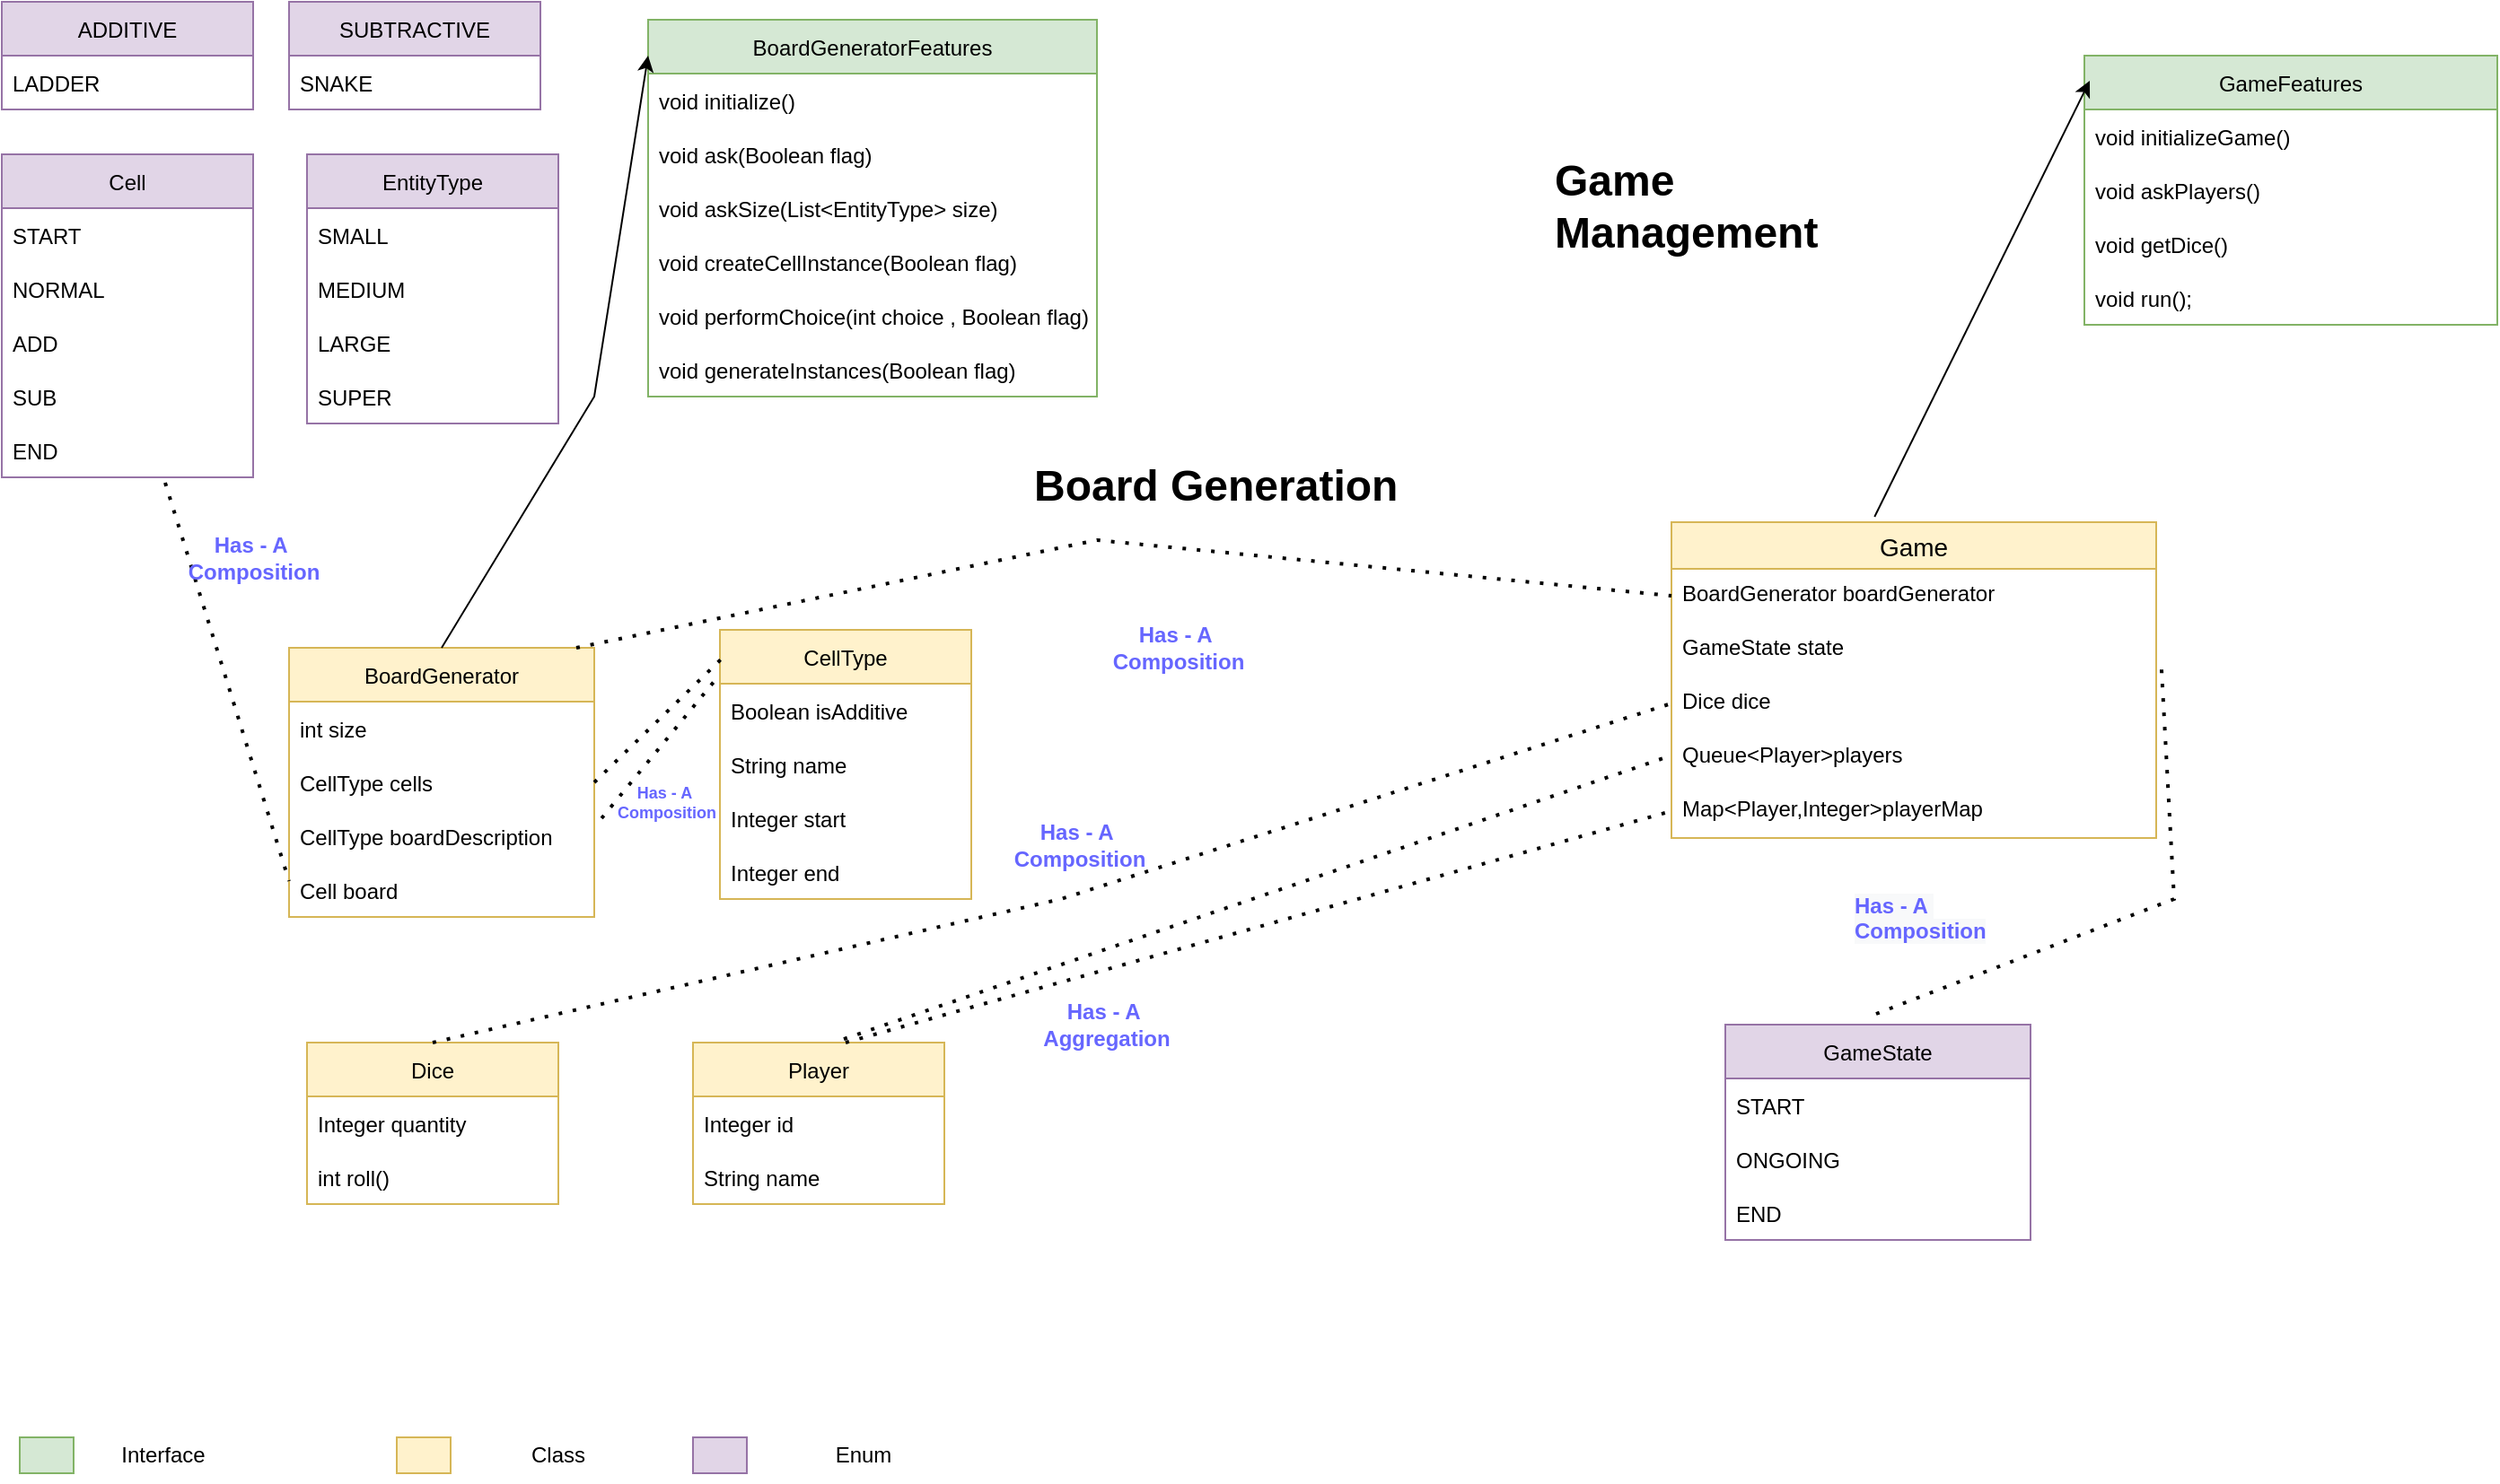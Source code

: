 <mxfile version="20.3.3" type="device"><diagram id="WNmr_DPm998sxgAEVngY" name="Page-1"><mxGraphModel dx="2031" dy="1089" grid="1" gridSize="10" guides="1" tooltips="1" connect="1" arrows="1" fold="1" page="1" pageScale="1" pageWidth="850" pageHeight="1100" math="0" shadow="0"><root><mxCell id="0"/><mxCell id="1" parent="0"/><mxCell id="I9zKvADtgOKWNMhvmRCe-9" value="BoardGenerator" style="swimlane;fontStyle=0;childLayout=stackLayout;horizontal=1;startSize=30;horizontalStack=0;resizeParent=1;resizeParentMax=0;resizeLast=0;collapsible=1;marginBottom=0;fillColor=#fff2cc;strokeColor=#d6b656;" vertex="1" parent="1"><mxGeometry x="200" y="390" width="170" height="150" as="geometry"/></mxCell><mxCell id="I9zKvADtgOKWNMhvmRCe-10" value="int size    " style="text;strokeColor=none;fillColor=none;align=left;verticalAlign=middle;spacingLeft=4;spacingRight=4;overflow=hidden;points=[[0,0.5],[1,0.5]];portConstraint=eastwest;rotatable=0;fontStyle=0" vertex="1" parent="I9zKvADtgOKWNMhvmRCe-9"><mxGeometry y="30" width="170" height="30" as="geometry"/></mxCell><mxCell id="I9zKvADtgOKWNMhvmRCe-11" value="CellType cells" style="text;strokeColor=none;fillColor=none;align=left;verticalAlign=middle;spacingLeft=4;spacingRight=4;overflow=hidden;points=[[0,0.5],[1,0.5]];portConstraint=eastwest;rotatable=0;" vertex="1" parent="I9zKvADtgOKWNMhvmRCe-9"><mxGeometry y="60" width="170" height="30" as="geometry"/></mxCell><mxCell id="I9zKvADtgOKWNMhvmRCe-12" value="CellType boardDescription" style="text;strokeColor=none;fillColor=none;align=left;verticalAlign=middle;spacingLeft=4;spacingRight=4;overflow=hidden;points=[[0,0.5],[1,0.5]];portConstraint=eastwest;rotatable=0;" vertex="1" parent="I9zKvADtgOKWNMhvmRCe-9"><mxGeometry y="90" width="170" height="30" as="geometry"/></mxCell><mxCell id="I9zKvADtgOKWNMhvmRCe-13" value="Cell board" style="text;strokeColor=none;fillColor=none;align=left;verticalAlign=middle;spacingLeft=4;spacingRight=4;overflow=hidden;points=[[0,0.5],[1,0.5]];portConstraint=eastwest;rotatable=0;" vertex="1" parent="I9zKvADtgOKWNMhvmRCe-9"><mxGeometry y="120" width="170" height="30" as="geometry"/></mxCell><mxCell id="I9zKvADtgOKWNMhvmRCe-14" value="BoardGeneratorFeatures" style="swimlane;fontStyle=0;childLayout=stackLayout;horizontal=1;startSize=30;horizontalStack=0;resizeParent=1;resizeParentMax=0;resizeLast=0;collapsible=1;marginBottom=0;fillColor=#d5e8d4;strokeColor=#82b366;" vertex="1" parent="1"><mxGeometry x="400" y="40" width="250" height="210" as="geometry"/></mxCell><mxCell id="I9zKvADtgOKWNMhvmRCe-15" value="void initialize()" style="text;strokeColor=none;fillColor=none;align=left;verticalAlign=middle;spacingLeft=4;spacingRight=4;overflow=hidden;points=[[0,0.5],[1,0.5]];portConstraint=eastwest;rotatable=0;" vertex="1" parent="I9zKvADtgOKWNMhvmRCe-14"><mxGeometry y="30" width="250" height="30" as="geometry"/></mxCell><mxCell id="I9zKvADtgOKWNMhvmRCe-16" value="void ask(Boolean flag)" style="text;strokeColor=none;fillColor=none;align=left;verticalAlign=middle;spacingLeft=4;spacingRight=4;overflow=hidden;points=[[0,0.5],[1,0.5]];portConstraint=eastwest;rotatable=0;" vertex="1" parent="I9zKvADtgOKWNMhvmRCe-14"><mxGeometry y="60" width="250" height="30" as="geometry"/></mxCell><mxCell id="I9zKvADtgOKWNMhvmRCe-17" value="void askSize(List&lt;EntityType&gt; size)" style="text;strokeColor=none;fillColor=none;align=left;verticalAlign=middle;spacingLeft=4;spacingRight=4;overflow=hidden;points=[[0,0.5],[1,0.5]];portConstraint=eastwest;rotatable=0;" vertex="1" parent="I9zKvADtgOKWNMhvmRCe-14"><mxGeometry y="90" width="250" height="30" as="geometry"/></mxCell><mxCell id="I9zKvADtgOKWNMhvmRCe-18" value="void createCellInstance(Boolean flag)" style="text;strokeColor=none;fillColor=none;align=left;verticalAlign=middle;spacingLeft=4;spacingRight=4;overflow=hidden;points=[[0,0.5],[1,0.5]];portConstraint=eastwest;rotatable=0;" vertex="1" parent="I9zKvADtgOKWNMhvmRCe-14"><mxGeometry y="120" width="250" height="30" as="geometry"/></mxCell><mxCell id="I9zKvADtgOKWNMhvmRCe-19" value="void  performChoice(int choice , Boolean flag)" style="text;strokeColor=none;fillColor=none;align=left;verticalAlign=middle;spacingLeft=4;spacingRight=4;overflow=hidden;points=[[0,0.5],[1,0.5]];portConstraint=eastwest;rotatable=0;" vertex="1" parent="I9zKvADtgOKWNMhvmRCe-14"><mxGeometry y="150" width="250" height="30" as="geometry"/></mxCell><mxCell id="I9zKvADtgOKWNMhvmRCe-20" value="void generateInstances(Boolean flag)" style="text;strokeColor=none;fillColor=none;align=left;verticalAlign=middle;spacingLeft=4;spacingRight=4;overflow=hidden;points=[[0,0.5],[1,0.5]];portConstraint=eastwest;rotatable=0;" vertex="1" parent="I9zKvADtgOKWNMhvmRCe-14"><mxGeometry y="180" width="250" height="30" as="geometry"/></mxCell><mxCell id="I9zKvADtgOKWNMhvmRCe-21" value="ADDITIVE" style="swimlane;fontStyle=0;childLayout=stackLayout;horizontal=1;startSize=30;horizontalStack=0;resizeParent=1;resizeParentMax=0;resizeLast=0;collapsible=1;marginBottom=0;fillColor=#e1d5e7;strokeColor=#9673a6;" vertex="1" parent="1"><mxGeometry x="40" y="30" width="140" height="60" as="geometry"/></mxCell><mxCell id="I9zKvADtgOKWNMhvmRCe-22" value="LADDER" style="text;strokeColor=none;fillColor=none;align=left;verticalAlign=middle;spacingLeft=4;spacingRight=4;overflow=hidden;points=[[0,0.5],[1,0.5]];portConstraint=eastwest;rotatable=0;" vertex="1" parent="I9zKvADtgOKWNMhvmRCe-21"><mxGeometry y="30" width="140" height="30" as="geometry"/></mxCell><mxCell id="I9zKvADtgOKWNMhvmRCe-25" value="SUBTRACTIVE" style="swimlane;fontStyle=0;childLayout=stackLayout;horizontal=1;startSize=30;horizontalStack=0;resizeParent=1;resizeParentMax=0;resizeLast=0;collapsible=1;marginBottom=0;fillColor=#e1d5e7;strokeColor=#9673a6;" vertex="1" parent="1"><mxGeometry x="200" y="30" width="140" height="60" as="geometry"/></mxCell><mxCell id="I9zKvADtgOKWNMhvmRCe-26" value="SNAKE" style="text;strokeColor=none;fillColor=none;align=left;verticalAlign=middle;spacingLeft=4;spacingRight=4;overflow=hidden;points=[[0,0.5],[1,0.5]];portConstraint=eastwest;rotatable=0;" vertex="1" parent="I9zKvADtgOKWNMhvmRCe-25"><mxGeometry y="30" width="140" height="30" as="geometry"/></mxCell><mxCell id="I9zKvADtgOKWNMhvmRCe-27" value="Cell" style="swimlane;fontStyle=0;childLayout=stackLayout;horizontal=1;startSize=30;horizontalStack=0;resizeParent=1;resizeParentMax=0;resizeLast=0;collapsible=1;marginBottom=0;fillColor=#e1d5e7;strokeColor=#9673a6;" vertex="1" parent="1"><mxGeometry x="40" y="115" width="140" height="180" as="geometry"/></mxCell><mxCell id="I9zKvADtgOKWNMhvmRCe-28" value="START" style="text;strokeColor=none;fillColor=none;align=left;verticalAlign=middle;spacingLeft=4;spacingRight=4;overflow=hidden;points=[[0,0.5],[1,0.5]];portConstraint=eastwest;rotatable=0;" vertex="1" parent="I9zKvADtgOKWNMhvmRCe-27"><mxGeometry y="30" width="140" height="30" as="geometry"/></mxCell><mxCell id="I9zKvADtgOKWNMhvmRCe-29" value="NORMAL" style="text;strokeColor=none;fillColor=none;align=left;verticalAlign=middle;spacingLeft=4;spacingRight=4;overflow=hidden;points=[[0,0.5],[1,0.5]];portConstraint=eastwest;rotatable=0;" vertex="1" parent="I9zKvADtgOKWNMhvmRCe-27"><mxGeometry y="60" width="140" height="30" as="geometry"/></mxCell><mxCell id="I9zKvADtgOKWNMhvmRCe-30" value="ADD" style="text;strokeColor=none;fillColor=none;align=left;verticalAlign=middle;spacingLeft=4;spacingRight=4;overflow=hidden;points=[[0,0.5],[1,0.5]];portConstraint=eastwest;rotatable=0;" vertex="1" parent="I9zKvADtgOKWNMhvmRCe-27"><mxGeometry y="90" width="140" height="30" as="geometry"/></mxCell><mxCell id="I9zKvADtgOKWNMhvmRCe-31" value="SUB" style="text;strokeColor=none;fillColor=none;align=left;verticalAlign=middle;spacingLeft=4;spacingRight=4;overflow=hidden;points=[[0,0.5],[1,0.5]];portConstraint=eastwest;rotatable=0;" vertex="1" parent="I9zKvADtgOKWNMhvmRCe-27"><mxGeometry y="120" width="140" height="30" as="geometry"/></mxCell><mxCell id="I9zKvADtgOKWNMhvmRCe-32" value="END" style="text;strokeColor=none;fillColor=none;align=left;verticalAlign=middle;spacingLeft=4;spacingRight=4;overflow=hidden;points=[[0,0.5],[1,0.5]];portConstraint=eastwest;rotatable=0;" vertex="1" parent="I9zKvADtgOKWNMhvmRCe-27"><mxGeometry y="150" width="140" height="30" as="geometry"/></mxCell><mxCell id="I9zKvADtgOKWNMhvmRCe-33" value="EntityType" style="swimlane;fontStyle=0;childLayout=stackLayout;horizontal=1;startSize=30;horizontalStack=0;resizeParent=1;resizeParentMax=0;resizeLast=0;collapsible=1;marginBottom=0;fillColor=#e1d5e7;strokeColor=#9673a6;" vertex="1" parent="1"><mxGeometry x="210" y="115" width="140" height="150" as="geometry"/></mxCell><mxCell id="I9zKvADtgOKWNMhvmRCe-34" value="SMALL" style="text;strokeColor=none;fillColor=none;align=left;verticalAlign=middle;spacingLeft=4;spacingRight=4;overflow=hidden;points=[[0,0.5],[1,0.5]];portConstraint=eastwest;rotatable=0;" vertex="1" parent="I9zKvADtgOKWNMhvmRCe-33"><mxGeometry y="30" width="140" height="30" as="geometry"/></mxCell><mxCell id="I9zKvADtgOKWNMhvmRCe-35" value="MEDIUM" style="text;strokeColor=none;fillColor=none;align=left;verticalAlign=middle;spacingLeft=4;spacingRight=4;overflow=hidden;points=[[0,0.5],[1,0.5]];portConstraint=eastwest;rotatable=0;" vertex="1" parent="I9zKvADtgOKWNMhvmRCe-33"><mxGeometry y="60" width="140" height="30" as="geometry"/></mxCell><mxCell id="I9zKvADtgOKWNMhvmRCe-36" value="LARGE" style="text;strokeColor=none;fillColor=none;align=left;verticalAlign=middle;spacingLeft=4;spacingRight=4;overflow=hidden;points=[[0,0.5],[1,0.5]];portConstraint=eastwest;rotatable=0;" vertex="1" parent="I9zKvADtgOKWNMhvmRCe-33"><mxGeometry y="90" width="140" height="30" as="geometry"/></mxCell><mxCell id="I9zKvADtgOKWNMhvmRCe-37" value="SUPER" style="text;strokeColor=none;fillColor=none;align=left;verticalAlign=middle;spacingLeft=4;spacingRight=4;overflow=hidden;points=[[0,0.5],[1,0.5]];portConstraint=eastwest;rotatable=0;" vertex="1" parent="I9zKvADtgOKWNMhvmRCe-33"><mxGeometry y="120" width="140" height="30" as="geometry"/></mxCell><mxCell id="I9zKvADtgOKWNMhvmRCe-39" value="Player" style="swimlane;fontStyle=0;childLayout=stackLayout;horizontal=1;startSize=30;horizontalStack=0;resizeParent=1;resizeParentMax=0;resizeLast=0;collapsible=1;marginBottom=0;fillColor=#fff2cc;strokeColor=#d6b656;" vertex="1" parent="1"><mxGeometry x="425" y="610" width="140" height="90" as="geometry"/></mxCell><mxCell id="I9zKvADtgOKWNMhvmRCe-40" value="Integer id" style="text;strokeColor=none;fillColor=none;align=left;verticalAlign=middle;spacingLeft=4;spacingRight=4;overflow=hidden;points=[[0,0.5],[1,0.5]];portConstraint=eastwest;rotatable=0;" vertex="1" parent="I9zKvADtgOKWNMhvmRCe-39"><mxGeometry y="30" width="140" height="30" as="geometry"/></mxCell><mxCell id="I9zKvADtgOKWNMhvmRCe-41" value="String name " style="text;strokeColor=none;fillColor=none;align=left;verticalAlign=middle;spacingLeft=4;spacingRight=4;overflow=hidden;points=[[0,0.5],[1,0.5]];portConstraint=eastwest;rotatable=0;" vertex="1" parent="I9zKvADtgOKWNMhvmRCe-39"><mxGeometry y="60" width="140" height="30" as="geometry"/></mxCell><mxCell id="I9zKvADtgOKWNMhvmRCe-43" value="CellType" style="swimlane;fontStyle=0;childLayout=stackLayout;horizontal=1;startSize=30;horizontalStack=0;resizeParent=1;resizeParentMax=0;resizeLast=0;collapsible=1;marginBottom=0;fillColor=#fff2cc;strokeColor=#d6b656;" vertex="1" parent="1"><mxGeometry x="440" y="380" width="140" height="150" as="geometry"/></mxCell><mxCell id="I9zKvADtgOKWNMhvmRCe-44" value="Boolean isAdditive" style="text;strokeColor=none;fillColor=none;align=left;verticalAlign=middle;spacingLeft=4;spacingRight=4;overflow=hidden;points=[[0,0.5],[1,0.5]];portConstraint=eastwest;rotatable=0;" vertex="1" parent="I9zKvADtgOKWNMhvmRCe-43"><mxGeometry y="30" width="140" height="30" as="geometry"/></mxCell><mxCell id="I9zKvADtgOKWNMhvmRCe-45" value="String name" style="text;strokeColor=none;fillColor=none;align=left;verticalAlign=middle;spacingLeft=4;spacingRight=4;overflow=hidden;points=[[0,0.5],[1,0.5]];portConstraint=eastwest;rotatable=0;" vertex="1" parent="I9zKvADtgOKWNMhvmRCe-43"><mxGeometry y="60" width="140" height="30" as="geometry"/></mxCell><mxCell id="I9zKvADtgOKWNMhvmRCe-46" value="Integer start" style="text;strokeColor=none;fillColor=none;align=left;verticalAlign=middle;spacingLeft=4;spacingRight=4;overflow=hidden;points=[[0,0.5],[1,0.5]];portConstraint=eastwest;rotatable=0;" vertex="1" parent="I9zKvADtgOKWNMhvmRCe-43"><mxGeometry y="90" width="140" height="30" as="geometry"/></mxCell><mxCell id="I9zKvADtgOKWNMhvmRCe-51" value="Integer end " style="text;strokeColor=none;fillColor=none;align=left;verticalAlign=middle;spacingLeft=4;spacingRight=4;overflow=hidden;points=[[0,0.5],[1,0.5]];portConstraint=eastwest;rotatable=0;" vertex="1" parent="I9zKvADtgOKWNMhvmRCe-43"><mxGeometry y="120" width="140" height="30" as="geometry"/></mxCell><mxCell id="I9zKvADtgOKWNMhvmRCe-47" value="Dice" style="swimlane;fontStyle=0;childLayout=stackLayout;horizontal=1;startSize=30;horizontalStack=0;resizeParent=1;resizeParentMax=0;resizeLast=0;collapsible=1;marginBottom=0;fillColor=#fff2cc;strokeColor=#d6b656;" vertex="1" parent="1"><mxGeometry x="210" y="610" width="140" height="90" as="geometry"/></mxCell><mxCell id="I9zKvADtgOKWNMhvmRCe-48" value="Integer quantity" style="text;strokeColor=none;fillColor=none;align=left;verticalAlign=middle;spacingLeft=4;spacingRight=4;overflow=hidden;points=[[0,0.5],[1,0.5]];portConstraint=eastwest;rotatable=0;" vertex="1" parent="I9zKvADtgOKWNMhvmRCe-47"><mxGeometry y="30" width="140" height="30" as="geometry"/></mxCell><mxCell id="I9zKvADtgOKWNMhvmRCe-49" value="int roll()" style="text;strokeColor=none;fillColor=none;align=left;verticalAlign=middle;spacingLeft=4;spacingRight=4;overflow=hidden;points=[[0,0.5],[1,0.5]];portConstraint=eastwest;rotatable=0;" vertex="1" parent="I9zKvADtgOKWNMhvmRCe-47"><mxGeometry y="60" width="140" height="30" as="geometry"/></mxCell><mxCell id="I9zKvADtgOKWNMhvmRCe-52" value="" style="rounded=0;whiteSpace=wrap;html=1;fillColor=#d5e8d4;strokeColor=#82b366;" vertex="1" parent="1"><mxGeometry x="50" y="830" width="30" height="20" as="geometry"/></mxCell><mxCell id="I9zKvADtgOKWNMhvmRCe-53" value="" style="rounded=0;whiteSpace=wrap;html=1;fillColor=#fff2cc;strokeColor=#d6b656;" vertex="1" parent="1"><mxGeometry x="260" y="830" width="30" height="20" as="geometry"/></mxCell><mxCell id="I9zKvADtgOKWNMhvmRCe-54" value="" style="rounded=0;whiteSpace=wrap;html=1;fillColor=#e1d5e7;strokeColor=#9673a6;" vertex="1" parent="1"><mxGeometry x="425" y="830" width="30" height="20" as="geometry"/></mxCell><mxCell id="I9zKvADtgOKWNMhvmRCe-55" value="Class" style="text;html=1;strokeColor=none;fillColor=none;align=center;verticalAlign=middle;whiteSpace=wrap;rounded=0;" vertex="1" parent="1"><mxGeometry x="320" y="825" width="60" height="30" as="geometry"/></mxCell><mxCell id="I9zKvADtgOKWNMhvmRCe-56" value="Interface" style="text;html=1;strokeColor=none;fillColor=none;align=center;verticalAlign=middle;whiteSpace=wrap;rounded=0;" vertex="1" parent="1"><mxGeometry x="100" y="825" width="60" height="30" as="geometry"/></mxCell><mxCell id="I9zKvADtgOKWNMhvmRCe-57" value="Enum" style="text;html=1;strokeColor=none;fillColor=none;align=center;verticalAlign=middle;whiteSpace=wrap;rounded=0;" vertex="1" parent="1"><mxGeometry x="490" y="825" width="60" height="30" as="geometry"/></mxCell><mxCell id="I9zKvADtgOKWNMhvmRCe-60" value="" style="endArrow=none;dashed=1;html=1;dashPattern=1 3;strokeWidth=2;rounded=0;exitX=0.65;exitY=1.1;exitDx=0;exitDy=0;exitPerimeter=0;" edge="1" parent="1" source="I9zKvADtgOKWNMhvmRCe-32"><mxGeometry width="50" height="50" relative="1" as="geometry"><mxPoint x="150" y="570" as="sourcePoint"/><mxPoint x="200" y="520" as="targetPoint"/></mxGeometry></mxCell><mxCell id="I9zKvADtgOKWNMhvmRCe-61" value="" style="endArrow=none;dashed=1;html=1;dashPattern=1 3;strokeWidth=2;rounded=0;exitX=1;exitY=0.5;exitDx=0;exitDy=0;entryX=0.007;entryY=0.107;entryDx=0;entryDy=0;entryPerimeter=0;" edge="1" parent="1" source="I9zKvADtgOKWNMhvmRCe-11" target="I9zKvADtgOKWNMhvmRCe-43"><mxGeometry width="50" height="50" relative="1" as="geometry"><mxPoint x="141" y="308" as="sourcePoint"/><mxPoint x="210" y="530" as="targetPoint"/></mxGeometry></mxCell><mxCell id="I9zKvADtgOKWNMhvmRCe-62" value="" style="endArrow=none;dashed=1;html=1;dashPattern=1 3;strokeWidth=2;rounded=0;exitX=1.024;exitY=0.167;exitDx=0;exitDy=0;exitPerimeter=0;entryX=-0.007;entryY=-0.133;entryDx=0;entryDy=0;entryPerimeter=0;" edge="1" parent="1" source="I9zKvADtgOKWNMhvmRCe-12" target="I9zKvADtgOKWNMhvmRCe-44"><mxGeometry width="50" height="50" relative="1" as="geometry"><mxPoint x="380" y="475" as="sourcePoint"/><mxPoint x="400" y="440" as="targetPoint"/></mxGeometry></mxCell><mxCell id="I9zKvADtgOKWNMhvmRCe-63" value="Has - A&amp;nbsp;&lt;br&gt;Composition" style="text;html=1;align=center;verticalAlign=middle;resizable=0;points=[];autosize=1;strokeColor=none;fillColor=none;fontStyle=1;fontColor=#6666FF;" vertex="1" parent="1"><mxGeometry x="130" y="320" width="100" height="40" as="geometry"/></mxCell><mxCell id="I9zKvADtgOKWNMhvmRCe-64" value="" style="endArrow=classic;html=1;rounded=0;fontColor=#6666FF;exitX=0.5;exitY=0;exitDx=0;exitDy=0;" edge="1" parent="1" source="I9zKvADtgOKWNMhvmRCe-9"><mxGeometry width="50" height="50" relative="1" as="geometry"><mxPoint x="400" y="300" as="sourcePoint"/><mxPoint x="400" y="60" as="targetPoint"/><Array as="points"><mxPoint x="370" y="250"/></Array></mxGeometry></mxCell><mxCell id="I9zKvADtgOKWNMhvmRCe-67" value="Game" style="swimlane;fontStyle=0;childLayout=stackLayout;horizontal=1;startSize=26;horizontalStack=0;resizeParent=1;resizeParentMax=0;resizeLast=0;collapsible=1;marginBottom=0;align=center;fontSize=14;fillColor=#fff2cc;strokeColor=#d6b656;" vertex="1" parent="1"><mxGeometry x="970" y="320" width="270" height="176" as="geometry"/></mxCell><mxCell id="I9zKvADtgOKWNMhvmRCe-68" value="BoardGenerator boardGenerator" style="text;strokeColor=none;fillColor=none;spacingLeft=4;spacingRight=4;overflow=hidden;rotatable=0;points=[[0,0.5],[1,0.5]];portConstraint=eastwest;fontSize=12;fontColor=#000000;" vertex="1" parent="I9zKvADtgOKWNMhvmRCe-67"><mxGeometry y="26" width="270" height="30" as="geometry"/></mxCell><mxCell id="I9zKvADtgOKWNMhvmRCe-69" value="GameState state" style="text;strokeColor=none;fillColor=none;spacingLeft=4;spacingRight=4;overflow=hidden;rotatable=0;points=[[0,0.5],[1,0.5]];portConstraint=eastwest;fontSize=12;fontColor=#000000;" vertex="1" parent="I9zKvADtgOKWNMhvmRCe-67"><mxGeometry y="56" width="270" height="30" as="geometry"/></mxCell><mxCell id="I9zKvADtgOKWNMhvmRCe-70" value="Dice dice" style="text;strokeColor=none;fillColor=none;spacingLeft=4;spacingRight=4;overflow=hidden;rotatable=0;points=[[0,0.5],[1,0.5]];portConstraint=eastwest;fontSize=12;fontColor=#000000;" vertex="1" parent="I9zKvADtgOKWNMhvmRCe-67"><mxGeometry y="86" width="270" height="30" as="geometry"/></mxCell><mxCell id="I9zKvADtgOKWNMhvmRCe-82" value="Queue&lt;Player&gt;players" style="text;strokeColor=none;fillColor=none;spacingLeft=4;spacingRight=4;overflow=hidden;rotatable=0;points=[[0,0.5],[1,0.5]];portConstraint=eastwest;fontSize=12;fontColor=#000000;" vertex="1" parent="I9zKvADtgOKWNMhvmRCe-67"><mxGeometry y="116" width="270" height="30" as="geometry"/></mxCell><mxCell id="I9zKvADtgOKWNMhvmRCe-83" value="Map&lt;Player,Integer&gt;playerMap" style="text;strokeColor=none;fillColor=none;spacingLeft=4;spacingRight=4;overflow=hidden;rotatable=0;points=[[0,0.5],[1,0.5]];portConstraint=eastwest;fontSize=12;fontColor=#000000;" vertex="1" parent="I9zKvADtgOKWNMhvmRCe-67"><mxGeometry y="146" width="270" height="30" as="geometry"/></mxCell><mxCell id="I9zKvADtgOKWNMhvmRCe-71" value="&lt;h1&gt;Board Generation&lt;/h1&gt;" style="text;html=1;strokeColor=none;fillColor=none;spacing=5;spacingTop=-20;whiteSpace=wrap;overflow=hidden;rounded=0;fontColor=#000000;" vertex="1" parent="1"><mxGeometry x="610" y="280" width="230" height="120" as="geometry"/></mxCell><mxCell id="I9zKvADtgOKWNMhvmRCe-72" value="&lt;h1&gt;Game Management&amp;nbsp;&lt;/h1&gt;" style="text;html=1;strokeColor=none;fillColor=none;spacing=5;spacingTop=-20;whiteSpace=wrap;overflow=hidden;rounded=0;fontColor=#000000;" vertex="1" parent="1"><mxGeometry x="900" y="110" width="230" height="120" as="geometry"/></mxCell><mxCell id="I9zKvADtgOKWNMhvmRCe-73" value="GameState" style="swimlane;fontStyle=0;childLayout=stackLayout;horizontal=1;startSize=30;horizontalStack=0;resizeParent=1;resizeParentMax=0;resizeLast=0;collapsible=1;marginBottom=0;fillColor=#e1d5e7;strokeColor=#9673a6;" vertex="1" parent="1"><mxGeometry x="1000" y="600" width="170" height="120" as="geometry"/></mxCell><mxCell id="I9zKvADtgOKWNMhvmRCe-74" value="START" style="text;strokeColor=none;fillColor=none;align=left;verticalAlign=middle;spacingLeft=4;spacingRight=4;overflow=hidden;points=[[0,0.5],[1,0.5]];portConstraint=eastwest;rotatable=0;fontColor=#000000;" vertex="1" parent="I9zKvADtgOKWNMhvmRCe-73"><mxGeometry y="30" width="170" height="30" as="geometry"/></mxCell><mxCell id="I9zKvADtgOKWNMhvmRCe-75" value="ONGOING" style="text;strokeColor=none;fillColor=none;align=left;verticalAlign=middle;spacingLeft=4;spacingRight=4;overflow=hidden;points=[[0,0.5],[1,0.5]];portConstraint=eastwest;rotatable=0;fontColor=#000000;" vertex="1" parent="I9zKvADtgOKWNMhvmRCe-73"><mxGeometry y="60" width="170" height="30" as="geometry"/></mxCell><mxCell id="I9zKvADtgOKWNMhvmRCe-76" value="END " style="text;strokeColor=none;fillColor=none;align=left;verticalAlign=middle;spacingLeft=4;spacingRight=4;overflow=hidden;points=[[0,0.5],[1,0.5]];portConstraint=eastwest;rotatable=0;fontColor=#000000;" vertex="1" parent="I9zKvADtgOKWNMhvmRCe-73"><mxGeometry y="90" width="170" height="30" as="geometry"/></mxCell><mxCell id="I9zKvADtgOKWNMhvmRCe-77" value="GameFeatures" style="swimlane;fontStyle=0;childLayout=stackLayout;horizontal=1;startSize=30;horizontalStack=0;resizeParent=1;resizeParentMax=0;resizeLast=0;collapsible=1;marginBottom=0;fillColor=#d5e8d4;strokeColor=#82b366;" vertex="1" parent="1"><mxGeometry x="1200" y="60" width="230" height="150" as="geometry"/></mxCell><mxCell id="I9zKvADtgOKWNMhvmRCe-78" value="void initializeGame()" style="text;strokeColor=none;fillColor=none;align=left;verticalAlign=middle;spacingLeft=4;spacingRight=4;overflow=hidden;points=[[0,0.5],[1,0.5]];portConstraint=eastwest;rotatable=0;fontColor=#000000;" vertex="1" parent="I9zKvADtgOKWNMhvmRCe-77"><mxGeometry y="30" width="230" height="30" as="geometry"/></mxCell><mxCell id="I9zKvADtgOKWNMhvmRCe-79" value="void askPlayers()" style="text;strokeColor=none;fillColor=none;align=left;verticalAlign=middle;spacingLeft=4;spacingRight=4;overflow=hidden;points=[[0,0.5],[1,0.5]];portConstraint=eastwest;rotatable=0;fontColor=#000000;" vertex="1" parent="I9zKvADtgOKWNMhvmRCe-77"><mxGeometry y="60" width="230" height="30" as="geometry"/></mxCell><mxCell id="I9zKvADtgOKWNMhvmRCe-80" value="void getDice()" style="text;strokeColor=none;fillColor=none;align=left;verticalAlign=middle;spacingLeft=4;spacingRight=4;overflow=hidden;points=[[0,0.5],[1,0.5]];portConstraint=eastwest;rotatable=0;fontColor=#000000;" vertex="1" parent="I9zKvADtgOKWNMhvmRCe-77"><mxGeometry y="90" width="230" height="30" as="geometry"/></mxCell><mxCell id="I9zKvADtgOKWNMhvmRCe-81" value="void run();" style="text;strokeColor=none;fillColor=none;align=left;verticalAlign=middle;spacingLeft=4;spacingRight=4;overflow=hidden;points=[[0,0.5],[1,0.5]];portConstraint=eastwest;rotatable=0;fontColor=#000000;" vertex="1" parent="I9zKvADtgOKWNMhvmRCe-77"><mxGeometry y="120" width="230" height="30" as="geometry"/></mxCell><mxCell id="I9zKvADtgOKWNMhvmRCe-85" value="" style="endArrow=none;dashed=1;html=1;dashPattern=1 3;strokeWidth=2;rounded=0;fontColor=#000000;entryX=0;entryY=0.5;entryDx=0;entryDy=0;" edge="1" parent="1" target="I9zKvADtgOKWNMhvmRCe-68"><mxGeometry width="50" height="50" relative="1" as="geometry"><mxPoint x="360" y="390" as="sourcePoint"/><mxPoint x="760" y="440" as="targetPoint"/><Array as="points"><mxPoint x="650" y="330"/></Array></mxGeometry></mxCell><mxCell id="I9zKvADtgOKWNMhvmRCe-86" value="" style="endArrow=none;dashed=1;html=1;dashPattern=1 3;strokeWidth=2;rounded=0;fontColor=#000000;entryX=1.011;entryY=-0.133;entryDx=0;entryDy=0;exitX=0.494;exitY=-0.05;exitDx=0;exitDy=0;entryPerimeter=0;exitPerimeter=0;" edge="1" parent="1" source="I9zKvADtgOKWNMhvmRCe-73" target="I9zKvADtgOKWNMhvmRCe-70"><mxGeometry width="50" height="50" relative="1" as="geometry"><mxPoint x="710" y="490" as="sourcePoint"/><mxPoint x="760" y="440" as="targetPoint"/><Array as="points"><mxPoint x="1250" y="530"/></Array></mxGeometry></mxCell><mxCell id="I9zKvADtgOKWNMhvmRCe-87" value="" style="endArrow=none;dashed=1;html=1;dashPattern=1 3;strokeWidth=2;rounded=0;fontColor=#000000;entryX=0;entryY=0.5;entryDx=0;entryDy=0;exitX=0.5;exitY=0;exitDx=0;exitDy=0;" edge="1" parent="1" source="I9zKvADtgOKWNMhvmRCe-47" target="I9zKvADtgOKWNMhvmRCe-70"><mxGeometry width="50" height="50" relative="1" as="geometry"><mxPoint x="710" y="490" as="sourcePoint"/><mxPoint x="760" y="440" as="targetPoint"/><Array as="points"><mxPoint x="630" y="530"/></Array></mxGeometry></mxCell><mxCell id="I9zKvADtgOKWNMhvmRCe-88" value="" style="endArrow=none;dashed=1;html=1;dashPattern=1 3;strokeWidth=2;rounded=0;fontColor=#000000;exitX=0.6;exitY=-0.022;exitDx=0;exitDy=0;exitPerimeter=0;" edge="1" parent="1" source="I9zKvADtgOKWNMhvmRCe-39"><mxGeometry width="50" height="50" relative="1" as="geometry"><mxPoint x="710" y="490" as="sourcePoint"/><mxPoint x="970" y="450" as="targetPoint"/></mxGeometry></mxCell><mxCell id="I9zKvADtgOKWNMhvmRCe-89" value="" style="endArrow=none;dashed=1;html=1;dashPattern=1 3;strokeWidth=2;rounded=0;fontColor=#000000;entryX=0;entryY=0.5;entryDx=0;entryDy=0;" edge="1" parent="1" target="I9zKvADtgOKWNMhvmRCe-83"><mxGeometry width="50" height="50" relative="1" as="geometry"><mxPoint x="510" y="610" as="sourcePoint"/><mxPoint x="980" y="460" as="targetPoint"/></mxGeometry></mxCell><mxCell id="I9zKvADtgOKWNMhvmRCe-90" value="" style="endArrow=classic;html=1;rounded=0;fontColor=#000000;entryX=0.013;entryY=0.093;entryDx=0;entryDy=0;entryPerimeter=0;exitX=0.419;exitY=-0.017;exitDx=0;exitDy=0;exitPerimeter=0;" edge="1" parent="1" source="I9zKvADtgOKWNMhvmRCe-67" target="I9zKvADtgOKWNMhvmRCe-77"><mxGeometry width="50" height="50" relative="1" as="geometry"><mxPoint x="710" y="390" as="sourcePoint"/><mxPoint x="760" y="340" as="targetPoint"/></mxGeometry></mxCell><mxCell id="I9zKvADtgOKWNMhvmRCe-91" value="Has - A&amp;nbsp;&lt;br&gt;Composition" style="text;html=1;align=center;verticalAlign=middle;resizable=0;points=[];autosize=1;strokeColor=none;fillColor=none;fontStyle=1;fontColor=#6666FF;" vertex="1" parent="1"><mxGeometry x="645" y="370" width="100" height="40" as="geometry"/></mxCell><mxCell id="I9zKvADtgOKWNMhvmRCe-92" value="Has - A&amp;nbsp;&lt;br&gt;Composition" style="text;html=1;align=center;verticalAlign=middle;resizable=0;points=[];autosize=1;strokeColor=none;fillColor=none;fontStyle=1;fontColor=#6666FF;" vertex="1" parent="1"><mxGeometry x="590" y="480" width="100" height="40" as="geometry"/></mxCell><mxCell id="I9zKvADtgOKWNMhvmRCe-93" value="Has - A&amp;nbsp;&lt;br&gt;Aggregation" style="text;html=1;align=center;verticalAlign=middle;resizable=0;points=[];autosize=1;strokeColor=none;fillColor=none;fontStyle=1;fontColor=#6666FF;" vertex="1" parent="1"><mxGeometry x="610" y="580" width="90" height="40" as="geometry"/></mxCell><mxCell id="I9zKvADtgOKWNMhvmRCe-96" value="Has - A&amp;nbsp;&lt;br style=&quot;font-size: 9px;&quot;&gt;Composition" style="text;html=1;align=center;verticalAlign=middle;resizable=0;points=[];autosize=1;strokeColor=none;fillColor=none;fontStyle=1;fontColor=#6666FF;fontSize=9;" vertex="1" parent="1"><mxGeometry x="370" y="456" width="80" height="40" as="geometry"/></mxCell><mxCell id="I9zKvADtgOKWNMhvmRCe-98" value="&lt;span style=&quot;color: rgb(102, 102, 255); font-family: Helvetica; font-size: 12px; font-style: normal; font-variant-ligatures: normal; font-variant-caps: normal; font-weight: 700; letter-spacing: normal; orphans: 2; text-align: center; text-indent: 0px; text-transform: none; widows: 2; word-spacing: 0px; -webkit-text-stroke-width: 0px; background-color: rgb(248, 249, 250); text-decoration-thickness: initial; text-decoration-style: initial; text-decoration-color: initial; float: none; display: inline !important;&quot;&gt;Has - A&amp;nbsp;&lt;/span&gt;&lt;br style=&quot;color: rgb(102, 102, 255); font-family: Helvetica; font-size: 12px; font-style: normal; font-variant-ligatures: normal; font-variant-caps: normal; font-weight: 700; letter-spacing: normal; orphans: 2; text-align: center; text-indent: 0px; text-transform: none; widows: 2; word-spacing: 0px; -webkit-text-stroke-width: 0px; background-color: rgb(248, 249, 250); text-decoration-thickness: initial; text-decoration-style: initial; text-decoration-color: initial;&quot;&gt;&lt;span style=&quot;color: rgb(102, 102, 255); font-family: Helvetica; font-size: 12px; font-style: normal; font-variant-ligatures: normal; font-variant-caps: normal; font-weight: 700; letter-spacing: normal; orphans: 2; text-align: center; text-indent: 0px; text-transform: none; widows: 2; word-spacing: 0px; -webkit-text-stroke-width: 0px; background-color: rgb(248, 249, 250); text-decoration-thickness: initial; text-decoration-style: initial; text-decoration-color: initial; float: none; display: inline !important;&quot;&gt;Composition&lt;/span&gt;" style="text;whiteSpace=wrap;html=1;fontSize=9;fontColor=#000000;" vertex="1" parent="1"><mxGeometry x="1070" y="520" width="110" height="50" as="geometry"/></mxCell></root></mxGraphModel></diagram></mxfile>